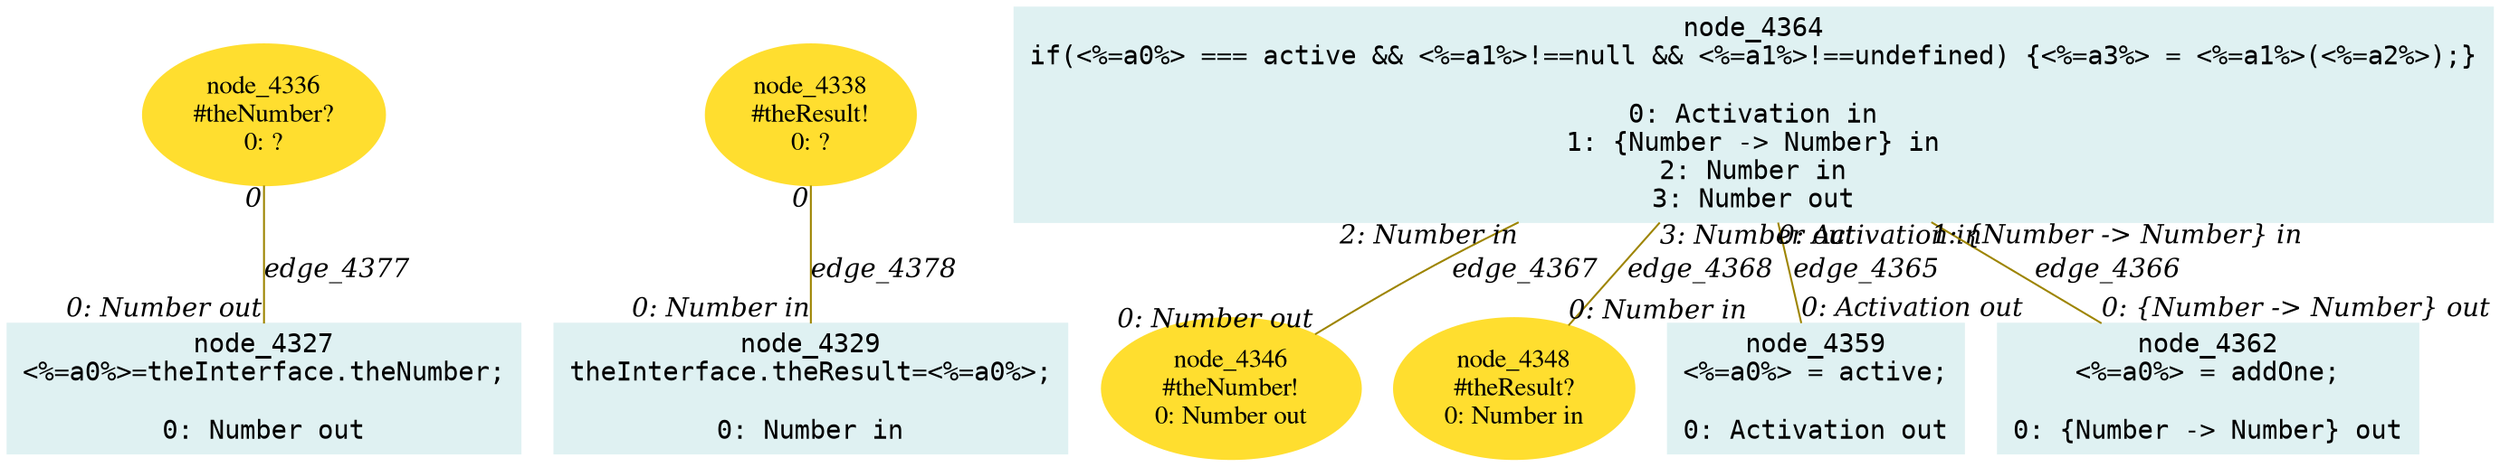 digraph g{node_4327 [shape="box", style="filled", color="#dff1f2", fontname="Courier", label="node_4327
<%=a0%>=theInterface.theNumber;

0: Number out" ]
node_4329 [shape="box", style="filled", color="#dff1f2", fontname="Courier", label="node_4329
theInterface.theResult=<%=a0%>;

0: Number in" ]
node_4336 [shape="ellipse", style="filled", color="#ffde2f", fontname="Times", label="node_4336
#theNumber?
0: ?" ]
node_4338 [shape="ellipse", style="filled", color="#ffde2f", fontname="Times", label="node_4338
#theResult!
0: ?" ]
node_4346 [shape="ellipse", style="filled", color="#ffde2f", fontname="Times", label="node_4346
#theNumber!
0: Number out" ]
node_4348 [shape="ellipse", style="filled", color="#ffde2f", fontname="Times", label="node_4348
#theResult?
0: Number in" ]
node_4359 [shape="box", style="filled", color="#dff1f2", fontname="Courier", label="node_4359
<%=a0%> = active;

0: Activation out" ]
node_4362 [shape="box", style="filled", color="#dff1f2", fontname="Courier", label="node_4362
<%=a0%> = addOne;

0: {Number -> Number} out" ]
node_4364 [shape="box", style="filled", color="#dff1f2", fontname="Courier", label="node_4364
if(<%=a0%> === active && <%=a1%>!==null && <%=a1%>!==undefined) {<%=a3%> = <%=a1%>(<%=a2%>);}

0: Activation in
1: {Number -> Number} in
2: Number in
3: Number out" ]
node_4364 -> node_4359 [dir=none, arrowHead=none, fontname="Times-Italic", arrowsize=1, color="#9d8400", label="edge_4365",  headlabel="0: Activation out", taillabel="0: Activation in" ]
node_4364 -> node_4362 [dir=none, arrowHead=none, fontname="Times-Italic", arrowsize=1, color="#9d8400", label="edge_4366",  headlabel="0: {Number -> Number} out", taillabel="1: {Number -> Number} in" ]
node_4364 -> node_4346 [dir=none, arrowHead=none, fontname="Times-Italic", arrowsize=1, color="#9d8400", label="edge_4367",  headlabel="0: Number out", taillabel="2: Number in" ]
node_4364 -> node_4348 [dir=none, arrowHead=none, fontname="Times-Italic", arrowsize=1, color="#9d8400", label="edge_4368",  headlabel="0: Number in", taillabel="3: Number out" ]
node_4336 -> node_4327 [dir=none, arrowHead=none, fontname="Times-Italic", arrowsize=1, color="#9d8400", label="edge_4377",  headlabel="0: Number out", taillabel="0" ]
node_4338 -> node_4329 [dir=none, arrowHead=none, fontname="Times-Italic", arrowsize=1, color="#9d8400", label="edge_4378",  headlabel="0: Number in", taillabel="0" ]
}